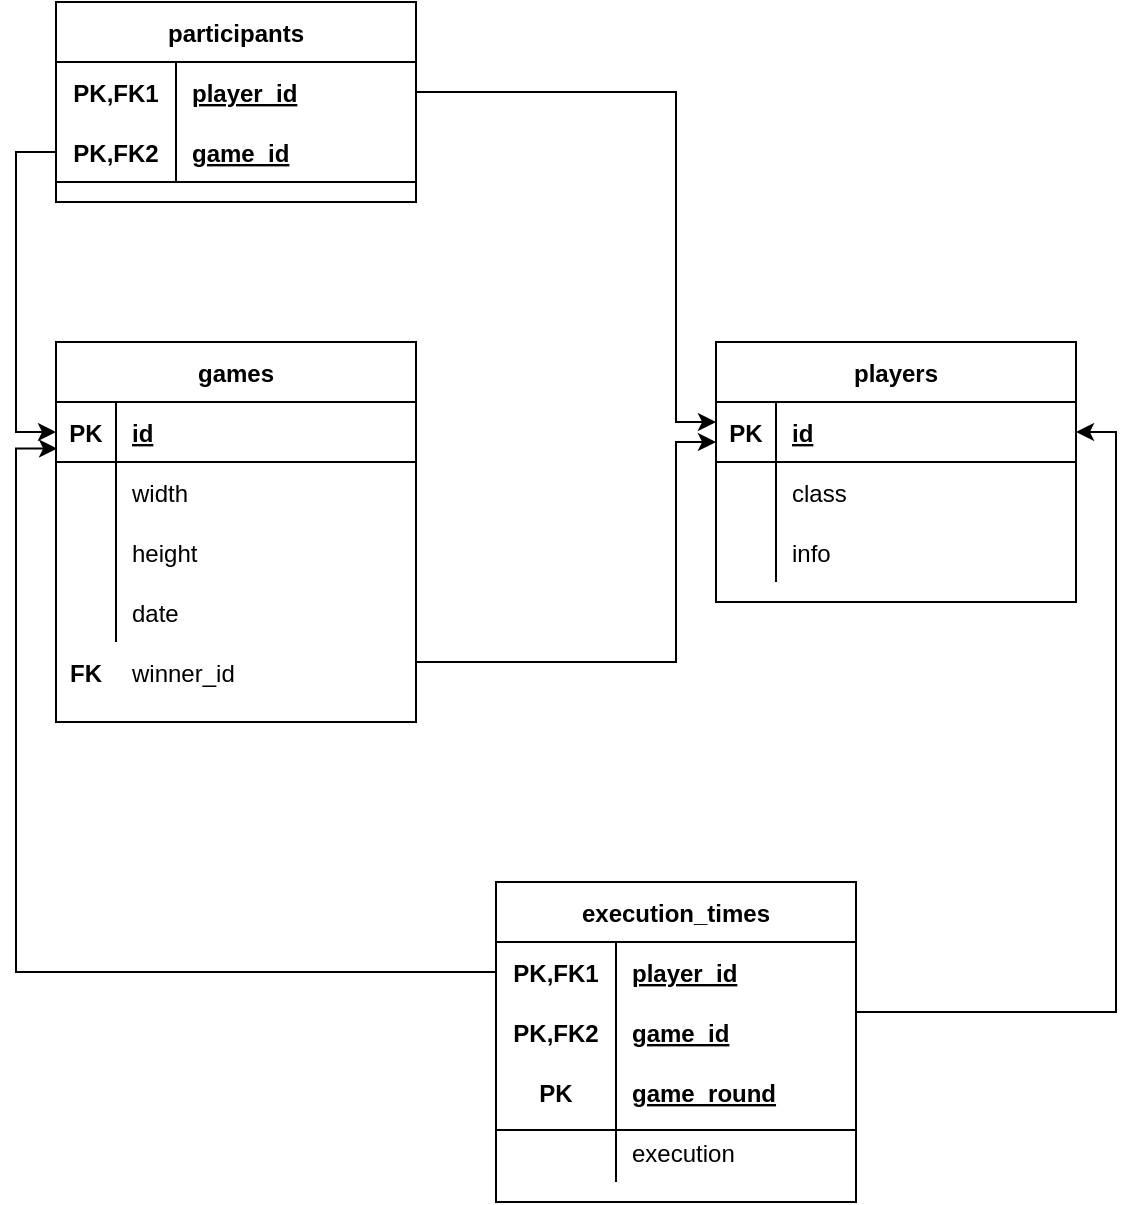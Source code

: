 <mxfile version="13.10.4" type="device"><diagram id="mjN-jqEP6-nXZiOXqx2E" name="Page-1"><mxGraphModel dx="1038" dy="1716" grid="1" gridSize="10" guides="1" tooltips="1" connect="1" arrows="1" fold="1" page="1" pageScale="1" pageWidth="827" pageHeight="1169" math="0" shadow="0"><root><mxCell id="0"/><mxCell id="1" parent="0"/><mxCell id="chm06SuBWPzJjU81n2Aa-28" value="games" style="shape=table;startSize=30;container=1;collapsible=1;childLayout=tableLayout;fixedRows=1;rowLines=0;fontStyle=1;align=center;resizeLast=1;" parent="1" vertex="1"><mxGeometry x="50" y="80" width="180" height="190" as="geometry"/></mxCell><mxCell id="chm06SuBWPzJjU81n2Aa-29" value="" style="shape=partialRectangle;collapsible=0;dropTarget=0;pointerEvents=0;fillColor=none;top=0;left=0;bottom=1;right=0;points=[[0,0.5],[1,0.5]];portConstraint=eastwest;" parent="chm06SuBWPzJjU81n2Aa-28" vertex="1"><mxGeometry y="30" width="180" height="30" as="geometry"/></mxCell><mxCell id="chm06SuBWPzJjU81n2Aa-30" value="PK" style="shape=partialRectangle;connectable=0;fillColor=none;top=0;left=0;bottom=0;right=0;fontStyle=1;overflow=hidden;" parent="chm06SuBWPzJjU81n2Aa-29" vertex="1"><mxGeometry width="30" height="30" as="geometry"/></mxCell><mxCell id="chm06SuBWPzJjU81n2Aa-31" value="id" style="shape=partialRectangle;connectable=0;fillColor=none;top=0;left=0;bottom=0;right=0;align=left;spacingLeft=6;fontStyle=5;overflow=hidden;" parent="chm06SuBWPzJjU81n2Aa-29" vertex="1"><mxGeometry x="30" width="150" height="30" as="geometry"/></mxCell><mxCell id="chm06SuBWPzJjU81n2Aa-32" value="" style="shape=partialRectangle;collapsible=0;dropTarget=0;pointerEvents=0;fillColor=none;top=0;left=0;bottom=0;right=0;points=[[0,0.5],[1,0.5]];portConstraint=eastwest;" parent="chm06SuBWPzJjU81n2Aa-28" vertex="1"><mxGeometry y="60" width="180" height="30" as="geometry"/></mxCell><mxCell id="chm06SuBWPzJjU81n2Aa-33" value="" style="shape=partialRectangle;connectable=0;fillColor=none;top=0;left=0;bottom=0;right=0;editable=1;overflow=hidden;" parent="chm06SuBWPzJjU81n2Aa-32" vertex="1"><mxGeometry width="30" height="30" as="geometry"/></mxCell><mxCell id="chm06SuBWPzJjU81n2Aa-34" value="width" style="shape=partialRectangle;connectable=0;fillColor=none;top=0;left=0;bottom=0;right=0;align=left;spacingLeft=6;overflow=hidden;" parent="chm06SuBWPzJjU81n2Aa-32" vertex="1"><mxGeometry x="30" width="150" height="30" as="geometry"/></mxCell><mxCell id="chm06SuBWPzJjU81n2Aa-35" value="" style="shape=partialRectangle;collapsible=0;dropTarget=0;pointerEvents=0;fillColor=none;top=0;left=0;bottom=0;right=0;points=[[0,0.5],[1,0.5]];portConstraint=eastwest;" parent="chm06SuBWPzJjU81n2Aa-28" vertex="1"><mxGeometry y="90" width="180" height="30" as="geometry"/></mxCell><mxCell id="chm06SuBWPzJjU81n2Aa-36" value="" style="shape=partialRectangle;connectable=0;fillColor=none;top=0;left=0;bottom=0;right=0;editable=1;overflow=hidden;" parent="chm06SuBWPzJjU81n2Aa-35" vertex="1"><mxGeometry width="30" height="30" as="geometry"/></mxCell><mxCell id="chm06SuBWPzJjU81n2Aa-37" value="height" style="shape=partialRectangle;connectable=0;fillColor=none;top=0;left=0;bottom=0;right=0;align=left;spacingLeft=6;overflow=hidden;" parent="chm06SuBWPzJjU81n2Aa-35" vertex="1"><mxGeometry x="30" width="150" height="30" as="geometry"/></mxCell><mxCell id="chm06SuBWPzJjU81n2Aa-38" value="" style="shape=partialRectangle;collapsible=0;dropTarget=0;pointerEvents=0;fillColor=none;top=0;left=0;bottom=0;right=0;points=[[0,0.5],[1,0.5]];portConstraint=eastwest;" parent="chm06SuBWPzJjU81n2Aa-28" vertex="1"><mxGeometry y="120" width="180" height="30" as="geometry"/></mxCell><mxCell id="chm06SuBWPzJjU81n2Aa-39" value="" style="shape=partialRectangle;connectable=0;fillColor=none;top=0;left=0;bottom=0;right=0;editable=1;overflow=hidden;" parent="chm06SuBWPzJjU81n2Aa-38" vertex="1"><mxGeometry width="30" height="30" as="geometry"/></mxCell><mxCell id="chm06SuBWPzJjU81n2Aa-40" value="date" style="shape=partialRectangle;connectable=0;fillColor=none;top=0;left=0;bottom=0;right=0;align=left;spacingLeft=6;overflow=hidden;" parent="chm06SuBWPzJjU81n2Aa-38" vertex="1"><mxGeometry x="30" width="150" height="30" as="geometry"/></mxCell><mxCell id="chm06SuBWPzJjU81n2Aa-44" value="winner_id" style="shape=partialRectangle;connectable=0;fillColor=none;top=0;left=0;bottom=0;right=0;align=left;spacingLeft=6;overflow=hidden;" parent="1" vertex="1"><mxGeometry x="80" y="230" width="150" height="30" as="geometry"/></mxCell><mxCell id="chm06SuBWPzJjU81n2Aa-46" value="FK" style="shape=partialRectangle;connectable=0;fillColor=none;top=0;left=0;bottom=0;right=0;fontStyle=1;overflow=hidden;" parent="1" vertex="1"><mxGeometry x="50" y="230" width="30" height="30" as="geometry"/></mxCell><mxCell id="chm06SuBWPzJjU81n2Aa-60" value="players" style="shape=table;startSize=30;container=1;collapsible=1;childLayout=tableLayout;fixedRows=1;rowLines=0;fontStyle=1;align=center;resizeLast=1;" parent="1" vertex="1"><mxGeometry x="380" y="80" width="180" height="130" as="geometry"/></mxCell><mxCell id="chm06SuBWPzJjU81n2Aa-61" value="" style="shape=partialRectangle;collapsible=0;dropTarget=0;pointerEvents=0;fillColor=none;top=0;left=0;bottom=1;right=0;points=[[0,0.5],[1,0.5]];portConstraint=eastwest;" parent="chm06SuBWPzJjU81n2Aa-60" vertex="1"><mxGeometry y="30" width="180" height="30" as="geometry"/></mxCell><mxCell id="chm06SuBWPzJjU81n2Aa-62" value="PK" style="shape=partialRectangle;connectable=0;fillColor=none;top=0;left=0;bottom=0;right=0;fontStyle=1;overflow=hidden;" parent="chm06SuBWPzJjU81n2Aa-61" vertex="1"><mxGeometry width="30" height="30" as="geometry"/></mxCell><mxCell id="chm06SuBWPzJjU81n2Aa-63" value="id" style="shape=partialRectangle;connectable=0;fillColor=none;top=0;left=0;bottom=0;right=0;align=left;spacingLeft=6;fontStyle=5;overflow=hidden;" parent="chm06SuBWPzJjU81n2Aa-61" vertex="1"><mxGeometry x="30" width="150" height="30" as="geometry"/></mxCell><mxCell id="chm06SuBWPzJjU81n2Aa-64" value="" style="shape=partialRectangle;collapsible=0;dropTarget=0;pointerEvents=0;fillColor=none;top=0;left=0;bottom=0;right=0;points=[[0,0.5],[1,0.5]];portConstraint=eastwest;" parent="chm06SuBWPzJjU81n2Aa-60" vertex="1"><mxGeometry y="60" width="180" height="30" as="geometry"/></mxCell><mxCell id="chm06SuBWPzJjU81n2Aa-65" value="" style="shape=partialRectangle;connectable=0;fillColor=none;top=0;left=0;bottom=0;right=0;editable=1;overflow=hidden;" parent="chm06SuBWPzJjU81n2Aa-64" vertex="1"><mxGeometry width="30" height="30" as="geometry"/></mxCell><mxCell id="chm06SuBWPzJjU81n2Aa-66" value="class" style="shape=partialRectangle;connectable=0;fillColor=none;top=0;left=0;bottom=0;right=0;align=left;spacingLeft=6;overflow=hidden;" parent="chm06SuBWPzJjU81n2Aa-64" vertex="1"><mxGeometry x="30" width="150" height="30" as="geometry"/></mxCell><mxCell id="chm06SuBWPzJjU81n2Aa-67" value="" style="shape=partialRectangle;collapsible=0;dropTarget=0;pointerEvents=0;fillColor=none;top=0;left=0;bottom=0;right=0;points=[[0,0.5],[1,0.5]];portConstraint=eastwest;" parent="chm06SuBWPzJjU81n2Aa-60" vertex="1"><mxGeometry y="90" width="180" height="30" as="geometry"/></mxCell><mxCell id="chm06SuBWPzJjU81n2Aa-68" value="" style="shape=partialRectangle;connectable=0;fillColor=none;top=0;left=0;bottom=0;right=0;editable=1;overflow=hidden;" parent="chm06SuBWPzJjU81n2Aa-67" vertex="1"><mxGeometry width="30" height="30" as="geometry"/></mxCell><mxCell id="chm06SuBWPzJjU81n2Aa-69" value="info" style="shape=partialRectangle;connectable=0;fillColor=none;top=0;left=0;bottom=0;right=0;align=left;spacingLeft=6;overflow=hidden;" parent="chm06SuBWPzJjU81n2Aa-67" vertex="1"><mxGeometry x="30" width="150" height="30" as="geometry"/></mxCell><mxCell id="chm06SuBWPzJjU81n2Aa-74" style="edgeStyle=orthogonalEdgeStyle;rounded=0;orthogonalLoop=1;jettySize=auto;html=1;" parent="1" target="chm06SuBWPzJjU81n2Aa-61" edge="1"><mxGeometry relative="1" as="geometry"><mxPoint x="230" y="250" as="sourcePoint"/><Array as="points"><mxPoint x="230" y="240"/><mxPoint x="360" y="240"/><mxPoint x="360" y="130"/></Array></mxGeometry></mxCell><mxCell id="chm06SuBWPzJjU81n2Aa-75" value="execution_times" style="shape=table;startSize=30;container=1;collapsible=1;childLayout=tableLayout;fixedRows=1;rowLines=0;fontStyle=1;align=center;resizeLast=1;" parent="1" vertex="1"><mxGeometry x="270" y="350" width="180" height="160" as="geometry"/></mxCell><mxCell id="chm06SuBWPzJjU81n2Aa-76" value="" style="shape=partialRectangle;collapsible=0;dropTarget=0;pointerEvents=0;fillColor=none;top=0;left=0;bottom=0;right=0;points=[[0,0.5],[1,0.5]];portConstraint=eastwest;" parent="chm06SuBWPzJjU81n2Aa-75" vertex="1"><mxGeometry y="30" width="180" height="30" as="geometry"/></mxCell><mxCell id="chm06SuBWPzJjU81n2Aa-77" value="PK,FK1" style="shape=partialRectangle;connectable=0;fillColor=none;top=0;left=0;bottom=0;right=0;fontStyle=1;overflow=hidden;" parent="chm06SuBWPzJjU81n2Aa-76" vertex="1"><mxGeometry width="60" height="30" as="geometry"/></mxCell><mxCell id="chm06SuBWPzJjU81n2Aa-78" value="player_id" style="shape=partialRectangle;connectable=0;fillColor=none;top=0;left=0;bottom=0;right=0;align=left;spacingLeft=6;fontStyle=5;overflow=hidden;" parent="chm06SuBWPzJjU81n2Aa-76" vertex="1"><mxGeometry x="60" width="120" height="30" as="geometry"/></mxCell><mxCell id="chm06SuBWPzJjU81n2Aa-79" value="" style="shape=partialRectangle;collapsible=0;dropTarget=0;pointerEvents=0;fillColor=none;top=0;left=0;bottom=1;right=0;points=[[0,0.5],[1,0.5]];portConstraint=eastwest;strokeColor=none;" parent="chm06SuBWPzJjU81n2Aa-75" vertex="1"><mxGeometry y="60" width="180" height="30" as="geometry"/></mxCell><mxCell id="chm06SuBWPzJjU81n2Aa-80" value="PK,FK2" style="shape=partialRectangle;connectable=0;fillColor=none;top=0;left=0;bottom=0;right=0;fontStyle=1;overflow=hidden;" parent="chm06SuBWPzJjU81n2Aa-79" vertex="1"><mxGeometry width="60" height="30" as="geometry"/></mxCell><mxCell id="chm06SuBWPzJjU81n2Aa-81" value="game_id" style="shape=partialRectangle;connectable=0;fillColor=none;top=0;left=0;bottom=0;right=0;align=left;spacingLeft=6;fontStyle=5;overflow=hidden;" parent="chm06SuBWPzJjU81n2Aa-79" vertex="1"><mxGeometry x="60" width="120" height="30" as="geometry"/></mxCell><mxCell id="-1UGYbWqtQqo6_wOdmCa-10" value="" style="shape=partialRectangle;collapsible=0;dropTarget=0;pointerEvents=0;fillColor=none;top=0;left=0;bottom=0;right=0;points=[[0,0.5],[1,0.5]];portConstraint=eastwest;" vertex="1" parent="chm06SuBWPzJjU81n2Aa-75"><mxGeometry y="90" width="180" height="30" as="geometry"/></mxCell><mxCell id="-1UGYbWqtQqo6_wOdmCa-11" value="PK" style="shape=partialRectangle;connectable=0;fillColor=none;top=0;left=0;bottom=0;right=0;fontStyle=1;overflow=hidden;" vertex="1" parent="-1UGYbWqtQqo6_wOdmCa-10"><mxGeometry width="60" height="30" as="geometry"/></mxCell><mxCell id="-1UGYbWqtQqo6_wOdmCa-12" value="game_round" style="shape=partialRectangle;connectable=0;fillColor=none;top=0;left=0;bottom=0;right=0;align=left;spacingLeft=6;fontStyle=5;overflow=hidden;" vertex="1" parent="-1UGYbWqtQqo6_wOdmCa-10"><mxGeometry x="60" width="120" height="30" as="geometry"/></mxCell><mxCell id="chm06SuBWPzJjU81n2Aa-82" value="" style="shape=partialRectangle;collapsible=0;dropTarget=0;pointerEvents=0;fillColor=none;top=0;left=0;bottom=0;right=0;points=[[0,0.5],[1,0.5]];portConstraint=eastwest;" parent="chm06SuBWPzJjU81n2Aa-75" vertex="1"><mxGeometry y="120" width="180" height="30" as="geometry"/></mxCell><mxCell id="chm06SuBWPzJjU81n2Aa-83" value="" style="shape=partialRectangle;connectable=0;fillColor=none;top=0;left=0;bottom=0;right=0;editable=1;overflow=hidden;" parent="chm06SuBWPzJjU81n2Aa-82" vertex="1"><mxGeometry width="60" height="30" as="geometry"/></mxCell><mxCell id="chm06SuBWPzJjU81n2Aa-84" value="execution" style="shape=partialRectangle;connectable=0;fillColor=none;top=0;left=0;bottom=0;right=0;align=left;spacingLeft=6;overflow=hidden;" parent="chm06SuBWPzJjU81n2Aa-82" vertex="1"><mxGeometry x="60" width="120" height="30" as="geometry"/></mxCell><mxCell id="chm06SuBWPzJjU81n2Aa-88" style="edgeStyle=orthogonalEdgeStyle;rounded=0;orthogonalLoop=1;jettySize=auto;html=1;exitX=0;exitY=0.5;exitDx=0;exitDy=0;entryX=0.003;entryY=0.776;entryDx=0;entryDy=0;entryPerimeter=0;" parent="1" source="chm06SuBWPzJjU81n2Aa-76" target="chm06SuBWPzJjU81n2Aa-29" edge="1"><mxGeometry relative="1" as="geometry"/></mxCell><mxCell id="chm06SuBWPzJjU81n2Aa-89" style="edgeStyle=orthogonalEdgeStyle;rounded=0;orthogonalLoop=1;jettySize=auto;html=1;exitX=1;exitY=0.5;exitDx=0;exitDy=0;entryX=1;entryY=0.5;entryDx=0;entryDy=0;" parent="1" source="chm06SuBWPzJjU81n2Aa-79" target="chm06SuBWPzJjU81n2Aa-61" edge="1"><mxGeometry relative="1" as="geometry"><Array as="points"><mxPoint x="580" y="415"/><mxPoint x="580" y="125"/></Array></mxGeometry></mxCell><mxCell id="chm06SuBWPzJjU81n2Aa-90" value="participants" style="shape=table;startSize=30;container=1;collapsible=1;childLayout=tableLayout;fixedRows=1;rowLines=0;fontStyle=1;align=center;resizeLast=1;" parent="1" vertex="1"><mxGeometry x="50" y="-90" width="180" height="100" as="geometry"/></mxCell><mxCell id="chm06SuBWPzJjU81n2Aa-91" value="" style="shape=partialRectangle;collapsible=0;dropTarget=0;pointerEvents=0;fillColor=none;top=0;left=0;bottom=0;right=0;points=[[0,0.5],[1,0.5]];portConstraint=eastwest;" parent="chm06SuBWPzJjU81n2Aa-90" vertex="1"><mxGeometry y="30" width="180" height="30" as="geometry"/></mxCell><mxCell id="chm06SuBWPzJjU81n2Aa-92" value="PK,FK1" style="shape=partialRectangle;connectable=0;fillColor=none;top=0;left=0;bottom=0;right=0;fontStyle=1;overflow=hidden;" parent="chm06SuBWPzJjU81n2Aa-91" vertex="1"><mxGeometry width="60" height="30" as="geometry"/></mxCell><mxCell id="chm06SuBWPzJjU81n2Aa-93" value="player_id" style="shape=partialRectangle;connectable=0;fillColor=none;top=0;left=0;bottom=0;right=0;align=left;spacingLeft=6;fontStyle=5;overflow=hidden;" parent="chm06SuBWPzJjU81n2Aa-91" vertex="1"><mxGeometry x="60" width="120" height="30" as="geometry"/></mxCell><mxCell id="chm06SuBWPzJjU81n2Aa-94" value="" style="shape=partialRectangle;collapsible=0;dropTarget=0;pointerEvents=0;fillColor=none;top=0;left=0;bottom=1;right=0;points=[[0,0.5],[1,0.5]];portConstraint=eastwest;" parent="chm06SuBWPzJjU81n2Aa-90" vertex="1"><mxGeometry y="60" width="180" height="30" as="geometry"/></mxCell><mxCell id="chm06SuBWPzJjU81n2Aa-95" value="PK,FK2" style="shape=partialRectangle;connectable=0;fillColor=none;top=0;left=0;bottom=0;right=0;fontStyle=1;overflow=hidden;" parent="chm06SuBWPzJjU81n2Aa-94" vertex="1"><mxGeometry width="60" height="30" as="geometry"/></mxCell><mxCell id="chm06SuBWPzJjU81n2Aa-96" value="game_id" style="shape=partialRectangle;connectable=0;fillColor=none;top=0;left=0;bottom=0;right=0;align=left;spacingLeft=6;fontStyle=5;overflow=hidden;" parent="chm06SuBWPzJjU81n2Aa-94" vertex="1"><mxGeometry x="60" width="120" height="30" as="geometry"/></mxCell><mxCell id="chm06SuBWPzJjU81n2Aa-103" style="edgeStyle=orthogonalEdgeStyle;rounded=0;orthogonalLoop=1;jettySize=auto;html=1;exitX=1;exitY=0.5;exitDx=0;exitDy=0;" parent="1" source="chm06SuBWPzJjU81n2Aa-91" edge="1"><mxGeometry relative="1" as="geometry"><mxPoint x="380" y="120" as="targetPoint"/><Array as="points"><mxPoint x="360" y="-45"/><mxPoint x="360" y="120"/></Array></mxGeometry></mxCell><mxCell id="chm06SuBWPzJjU81n2Aa-104" style="edgeStyle=orthogonalEdgeStyle;rounded=0;orthogonalLoop=1;jettySize=auto;html=1;exitX=0;exitY=0.5;exitDx=0;exitDy=0;entryX=0;entryY=0.5;entryDx=0;entryDy=0;" parent="1" source="chm06SuBWPzJjU81n2Aa-94" target="chm06SuBWPzJjU81n2Aa-29" edge="1"><mxGeometry relative="1" as="geometry"/></mxCell><mxCell id="-1UGYbWqtQqo6_wOdmCa-13" value="" style="line;strokeWidth=1;fillColor=none;align=left;verticalAlign=middle;spacingTop=-1;spacingLeft=3;spacingRight=3;rotatable=0;labelPosition=right;points=[];portConstraint=eastwest;" vertex="1" parent="1"><mxGeometry x="270" y="470" width="180" height="8" as="geometry"/></mxCell></root></mxGraphModel></diagram></mxfile>